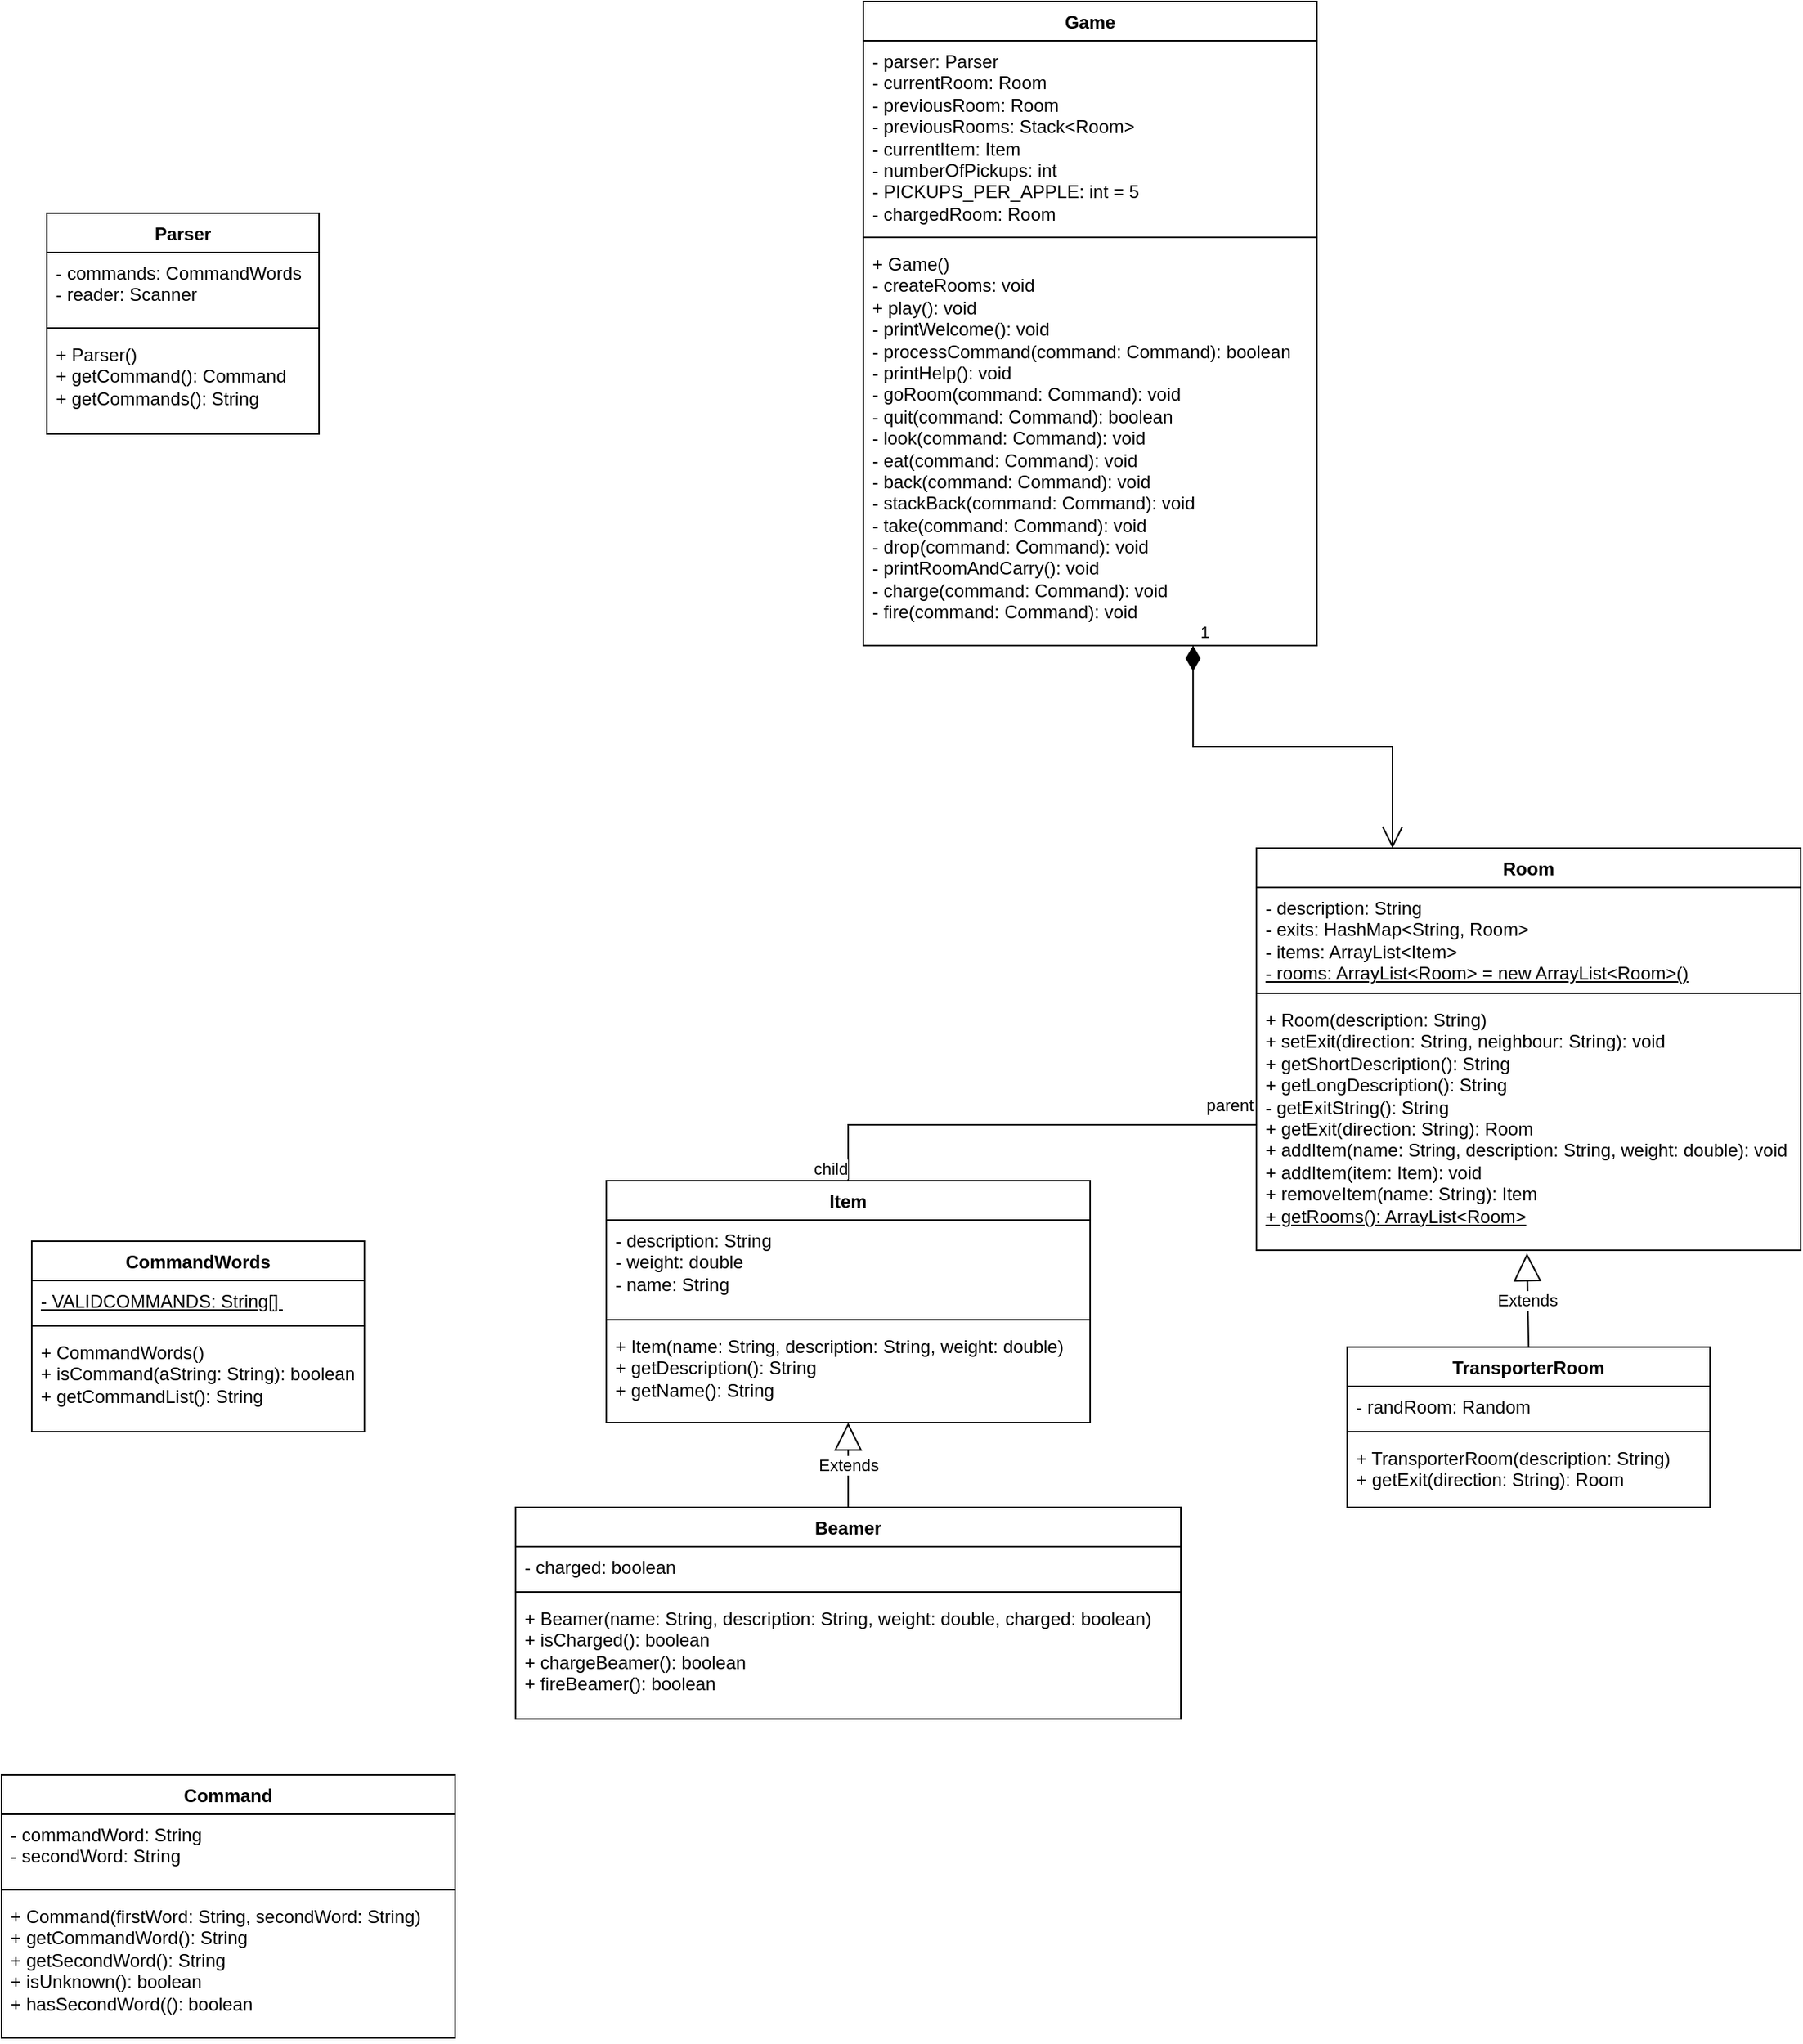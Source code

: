<mxfile version="23.1.1" type="device">
  <diagram id="C5RBs43oDa-KdzZeNtuy" name="Page-1">
    <mxGraphModel dx="1393" dy="800" grid="1" gridSize="10" guides="1" tooltips="1" connect="1" arrows="1" fold="1" page="1" pageScale="1" pageWidth="2336" pageHeight="1654" math="0" shadow="0">
      <root>
        <mxCell id="WIyWlLk6GJQsqaUBKTNV-0" />
        <mxCell id="WIyWlLk6GJQsqaUBKTNV-1" parent="WIyWlLk6GJQsqaUBKTNV-0" />
        <mxCell id="JRfdcALgTeEqsGQP0QS9-0" value="Beamer" style="swimlane;fontStyle=1;align=center;verticalAlign=top;childLayout=stackLayout;horizontal=1;startSize=26;horizontalStack=0;resizeParent=1;resizeParentMax=0;resizeLast=0;collapsible=1;marginBottom=0;whiteSpace=wrap;html=1;" vertex="1" parent="WIyWlLk6GJQsqaUBKTNV-1">
          <mxGeometry x="390" y="1086" width="440" height="140" as="geometry" />
        </mxCell>
        <mxCell id="JRfdcALgTeEqsGQP0QS9-1" value="- charged: boolean" style="text;strokeColor=none;fillColor=none;align=left;verticalAlign=top;spacingLeft=4;spacingRight=4;overflow=hidden;rotatable=0;points=[[0,0.5],[1,0.5]];portConstraint=eastwest;whiteSpace=wrap;html=1;" vertex="1" parent="JRfdcALgTeEqsGQP0QS9-0">
          <mxGeometry y="26" width="440" height="26" as="geometry" />
        </mxCell>
        <mxCell id="JRfdcALgTeEqsGQP0QS9-2" value="" style="line;strokeWidth=1;fillColor=none;align=left;verticalAlign=middle;spacingTop=-1;spacingLeft=3;spacingRight=3;rotatable=0;labelPosition=right;points=[];portConstraint=eastwest;strokeColor=inherit;" vertex="1" parent="JRfdcALgTeEqsGQP0QS9-0">
          <mxGeometry y="52" width="440" height="8" as="geometry" />
        </mxCell>
        <mxCell id="JRfdcALgTeEqsGQP0QS9-3" value="+ Beamer(name: String, description: String, weight: double, charged: boolean)&lt;br&gt;+ isCharged(): boolean&lt;br&gt;+ chargeBeamer(): boolean&lt;br&gt;+ fireBeamer(): boolean" style="text;strokeColor=none;fillColor=none;align=left;verticalAlign=top;spacingLeft=4;spacingRight=4;overflow=hidden;rotatable=0;points=[[0,0.5],[1,0.5]];portConstraint=eastwest;whiteSpace=wrap;html=1;" vertex="1" parent="JRfdcALgTeEqsGQP0QS9-0">
          <mxGeometry y="60" width="440" height="80" as="geometry" />
        </mxCell>
        <mxCell id="JRfdcALgTeEqsGQP0QS9-6" value="Command" style="swimlane;fontStyle=1;align=center;verticalAlign=top;childLayout=stackLayout;horizontal=1;startSize=26;horizontalStack=0;resizeParent=1;resizeParentMax=0;resizeLast=0;collapsible=1;marginBottom=0;whiteSpace=wrap;html=1;" vertex="1" parent="WIyWlLk6GJQsqaUBKTNV-1">
          <mxGeometry x="50" y="1263" width="300" height="174" as="geometry" />
        </mxCell>
        <mxCell id="JRfdcALgTeEqsGQP0QS9-7" value="- commandWord: String&lt;br&gt;- secondWord: String" style="text;strokeColor=none;fillColor=none;align=left;verticalAlign=top;spacingLeft=4;spacingRight=4;overflow=hidden;rotatable=0;points=[[0,0.5],[1,0.5]];portConstraint=eastwest;whiteSpace=wrap;html=1;" vertex="1" parent="JRfdcALgTeEqsGQP0QS9-6">
          <mxGeometry y="26" width="300" height="46" as="geometry" />
        </mxCell>
        <mxCell id="JRfdcALgTeEqsGQP0QS9-8" value="" style="line;strokeWidth=1;fillColor=none;align=left;verticalAlign=middle;spacingTop=-1;spacingLeft=3;spacingRight=3;rotatable=0;labelPosition=right;points=[];portConstraint=eastwest;strokeColor=inherit;" vertex="1" parent="JRfdcALgTeEqsGQP0QS9-6">
          <mxGeometry y="72" width="300" height="8" as="geometry" />
        </mxCell>
        <mxCell id="JRfdcALgTeEqsGQP0QS9-9" value="+ Command(firstWord: String, secondWord: String)&lt;br&gt;+ getCommandWord(): String&lt;br&gt;+ getSecondWord(): String&lt;br&gt;+ isUnknown(): boolean&lt;br&gt;+ hasSecondWord((): boolean" style="text;strokeColor=none;fillColor=none;align=left;verticalAlign=top;spacingLeft=4;spacingRight=4;overflow=hidden;rotatable=0;points=[[0,0.5],[1,0.5]];portConstraint=eastwest;whiteSpace=wrap;html=1;" vertex="1" parent="JRfdcALgTeEqsGQP0QS9-6">
          <mxGeometry y="80" width="300" height="94" as="geometry" />
        </mxCell>
        <mxCell id="JRfdcALgTeEqsGQP0QS9-10" value="CommandWords" style="swimlane;fontStyle=1;align=center;verticalAlign=top;childLayout=stackLayout;horizontal=1;startSize=26;horizontalStack=0;resizeParent=1;resizeParentMax=0;resizeLast=0;collapsible=1;marginBottom=0;whiteSpace=wrap;html=1;" vertex="1" parent="WIyWlLk6GJQsqaUBKTNV-1">
          <mxGeometry x="70" y="910" width="220" height="126" as="geometry" />
        </mxCell>
        <mxCell id="JRfdcALgTeEqsGQP0QS9-11" value="&lt;u&gt;- VALIDCOMMANDS: String[]&amp;nbsp;&lt;/u&gt;" style="text;strokeColor=none;fillColor=none;align=left;verticalAlign=top;spacingLeft=4;spacingRight=4;overflow=hidden;rotatable=0;points=[[0,0.5],[1,0.5]];portConstraint=eastwest;whiteSpace=wrap;html=1;" vertex="1" parent="JRfdcALgTeEqsGQP0QS9-10">
          <mxGeometry y="26" width="220" height="26" as="geometry" />
        </mxCell>
        <mxCell id="JRfdcALgTeEqsGQP0QS9-12" value="" style="line;strokeWidth=1;fillColor=none;align=left;verticalAlign=middle;spacingTop=-1;spacingLeft=3;spacingRight=3;rotatable=0;labelPosition=right;points=[];portConstraint=eastwest;strokeColor=inherit;" vertex="1" parent="JRfdcALgTeEqsGQP0QS9-10">
          <mxGeometry y="52" width="220" height="8" as="geometry" />
        </mxCell>
        <mxCell id="JRfdcALgTeEqsGQP0QS9-13" value="+ CommandWords()&lt;br&gt;+ isCommand(aString: String): boolean&lt;br&gt;+ getCommandList(): String" style="text;strokeColor=none;fillColor=none;align=left;verticalAlign=top;spacingLeft=4;spacingRight=4;overflow=hidden;rotatable=0;points=[[0,0.5],[1,0.5]];portConstraint=eastwest;whiteSpace=wrap;html=1;" vertex="1" parent="JRfdcALgTeEqsGQP0QS9-10">
          <mxGeometry y="60" width="220" height="66" as="geometry" />
        </mxCell>
        <mxCell id="JRfdcALgTeEqsGQP0QS9-14" value="Game" style="swimlane;fontStyle=1;align=center;verticalAlign=top;childLayout=stackLayout;horizontal=1;startSize=26;horizontalStack=0;resizeParent=1;resizeParentMax=0;resizeLast=0;collapsible=1;marginBottom=0;whiteSpace=wrap;html=1;" vertex="1" parent="WIyWlLk6GJQsqaUBKTNV-1">
          <mxGeometry x="620" y="90" width="300" height="426" as="geometry" />
        </mxCell>
        <mxCell id="JRfdcALgTeEqsGQP0QS9-15" value="- parser: Parser&lt;br&gt;- currentRoom: Room&lt;br&gt;- previousRoom: Room&lt;br&gt;- previousRooms: Stack&amp;lt;Room&amp;gt;&lt;br&gt;- currentItem: Item&lt;br&gt;- numberOfPickups: int&lt;br&gt;- PICKUPS_PER_APPLE: int = 5&lt;br&gt;- chargedRoom: Room" style="text;strokeColor=none;fillColor=none;align=left;verticalAlign=top;spacingLeft=4;spacingRight=4;overflow=hidden;rotatable=0;points=[[0,0.5],[1,0.5]];portConstraint=eastwest;whiteSpace=wrap;html=1;" vertex="1" parent="JRfdcALgTeEqsGQP0QS9-14">
          <mxGeometry y="26" width="300" height="126" as="geometry" />
        </mxCell>
        <mxCell id="JRfdcALgTeEqsGQP0QS9-16" value="" style="line;strokeWidth=1;fillColor=none;align=left;verticalAlign=middle;spacingTop=-1;spacingLeft=3;spacingRight=3;rotatable=0;labelPosition=right;points=[];portConstraint=eastwest;strokeColor=inherit;" vertex="1" parent="JRfdcALgTeEqsGQP0QS9-14">
          <mxGeometry y="152" width="300" height="8" as="geometry" />
        </mxCell>
        <mxCell id="JRfdcALgTeEqsGQP0QS9-17" value="+ Game()&lt;br&gt;- createRooms: void&lt;br&gt;+ play(): void&lt;br&gt;- printWelcome(): void&lt;br&gt;- processCommand(command: Command): boolean&lt;br&gt;- printHelp(): void&lt;br&gt;- goRoom(command: Command): void&lt;br&gt;- quit(command: Command): boolean&lt;br&gt;- look(command: Command): void&lt;br&gt;- eat(command: Command): void&lt;br&gt;- back(command: Command): void&lt;br&gt;- stackBack(command: Command): void&lt;br&gt;- take(command: Command): void&lt;br&gt;- drop(command: Command): void&lt;br&gt;- printRoomAndCarry(): void&lt;br&gt;- charge(command: Command): void&lt;br&gt;- fire(command: Command): void" style="text;strokeColor=none;fillColor=none;align=left;verticalAlign=top;spacingLeft=4;spacingRight=4;overflow=hidden;rotatable=0;points=[[0,0.5],[1,0.5]];portConstraint=eastwest;whiteSpace=wrap;html=1;" vertex="1" parent="JRfdcALgTeEqsGQP0QS9-14">
          <mxGeometry y="160" width="300" height="266" as="geometry" />
        </mxCell>
        <mxCell id="JRfdcALgTeEqsGQP0QS9-18" value="Item" style="swimlane;fontStyle=1;align=center;verticalAlign=top;childLayout=stackLayout;horizontal=1;startSize=26;horizontalStack=0;resizeParent=1;resizeParentMax=0;resizeLast=0;collapsible=1;marginBottom=0;whiteSpace=wrap;html=1;" vertex="1" parent="WIyWlLk6GJQsqaUBKTNV-1">
          <mxGeometry x="450" y="870" width="320" height="160" as="geometry" />
        </mxCell>
        <mxCell id="JRfdcALgTeEqsGQP0QS9-19" value="- description: String&lt;br&gt;- weight: double&lt;br&gt;- name: String" style="text;strokeColor=none;fillColor=none;align=left;verticalAlign=top;spacingLeft=4;spacingRight=4;overflow=hidden;rotatable=0;points=[[0,0.5],[1,0.5]];portConstraint=eastwest;whiteSpace=wrap;html=1;" vertex="1" parent="JRfdcALgTeEqsGQP0QS9-18">
          <mxGeometry y="26" width="320" height="62" as="geometry" />
        </mxCell>
        <mxCell id="JRfdcALgTeEqsGQP0QS9-20" value="" style="line;strokeWidth=1;fillColor=none;align=left;verticalAlign=middle;spacingTop=-1;spacingLeft=3;spacingRight=3;rotatable=0;labelPosition=right;points=[];portConstraint=eastwest;strokeColor=inherit;" vertex="1" parent="JRfdcALgTeEqsGQP0QS9-18">
          <mxGeometry y="88" width="320" height="8" as="geometry" />
        </mxCell>
        <mxCell id="JRfdcALgTeEqsGQP0QS9-21" value="+ Item(name: String, description: String, weight: double)&lt;br&gt;+ getDescription(): String&lt;br&gt;+ getName(): String" style="text;strokeColor=none;fillColor=none;align=left;verticalAlign=top;spacingLeft=4;spacingRight=4;overflow=hidden;rotatable=0;points=[[0,0.5],[1,0.5]];portConstraint=eastwest;whiteSpace=wrap;html=1;" vertex="1" parent="JRfdcALgTeEqsGQP0QS9-18">
          <mxGeometry y="96" width="320" height="64" as="geometry" />
        </mxCell>
        <mxCell id="JRfdcALgTeEqsGQP0QS9-22" value="Parser" style="swimlane;fontStyle=1;align=center;verticalAlign=top;childLayout=stackLayout;horizontal=1;startSize=26;horizontalStack=0;resizeParent=1;resizeParentMax=0;resizeLast=0;collapsible=1;marginBottom=0;whiteSpace=wrap;html=1;" vertex="1" parent="WIyWlLk6GJQsqaUBKTNV-1">
          <mxGeometry x="80" y="230" width="180" height="146" as="geometry" />
        </mxCell>
        <mxCell id="JRfdcALgTeEqsGQP0QS9-23" value="- commands: CommandWords&lt;br&gt;- reader: Scanner" style="text;strokeColor=none;fillColor=none;align=left;verticalAlign=top;spacingLeft=4;spacingRight=4;overflow=hidden;rotatable=0;points=[[0,0.5],[1,0.5]];portConstraint=eastwest;whiteSpace=wrap;html=1;" vertex="1" parent="JRfdcALgTeEqsGQP0QS9-22">
          <mxGeometry y="26" width="180" height="46" as="geometry" />
        </mxCell>
        <mxCell id="JRfdcALgTeEqsGQP0QS9-24" value="" style="line;strokeWidth=1;fillColor=none;align=left;verticalAlign=middle;spacingTop=-1;spacingLeft=3;spacingRight=3;rotatable=0;labelPosition=right;points=[];portConstraint=eastwest;strokeColor=inherit;" vertex="1" parent="JRfdcALgTeEqsGQP0QS9-22">
          <mxGeometry y="72" width="180" height="8" as="geometry" />
        </mxCell>
        <mxCell id="JRfdcALgTeEqsGQP0QS9-25" value="+ Parser()&lt;br&gt;+ getCommand(): Command&lt;br&gt;+ getCommands(): String" style="text;strokeColor=none;fillColor=none;align=left;verticalAlign=top;spacingLeft=4;spacingRight=4;overflow=hidden;rotatable=0;points=[[0,0.5],[1,0.5]];portConstraint=eastwest;whiteSpace=wrap;html=1;" vertex="1" parent="JRfdcALgTeEqsGQP0QS9-22">
          <mxGeometry y="80" width="180" height="66" as="geometry" />
        </mxCell>
        <mxCell id="JRfdcALgTeEqsGQP0QS9-26" value="Room" style="swimlane;fontStyle=1;align=center;verticalAlign=top;childLayout=stackLayout;horizontal=1;startSize=26;horizontalStack=0;resizeParent=1;resizeParentMax=0;resizeLast=0;collapsible=1;marginBottom=0;whiteSpace=wrap;html=1;" vertex="1" parent="WIyWlLk6GJQsqaUBKTNV-1">
          <mxGeometry x="880" y="650" width="360" height="266" as="geometry" />
        </mxCell>
        <mxCell id="JRfdcALgTeEqsGQP0QS9-27" value="- description: String&lt;br&gt;- exits: HashMap&amp;lt;String, Room&amp;gt;&lt;br&gt;- items: ArrayList&amp;lt;Item&amp;gt;&lt;br&gt;&lt;u&gt;- rooms: ArrayList&amp;lt;Room&amp;gt; = new ArrayList&amp;lt;Room&amp;gt;()&lt;/u&gt;" style="text;strokeColor=none;fillColor=none;align=left;verticalAlign=top;spacingLeft=4;spacingRight=4;overflow=hidden;rotatable=0;points=[[0,0.5],[1,0.5]];portConstraint=eastwest;whiteSpace=wrap;html=1;" vertex="1" parent="JRfdcALgTeEqsGQP0QS9-26">
          <mxGeometry y="26" width="360" height="66" as="geometry" />
        </mxCell>
        <mxCell id="JRfdcALgTeEqsGQP0QS9-28" value="" style="line;strokeWidth=1;fillColor=none;align=left;verticalAlign=middle;spacingTop=-1;spacingLeft=3;spacingRight=3;rotatable=0;labelPosition=right;points=[];portConstraint=eastwest;strokeColor=inherit;" vertex="1" parent="JRfdcALgTeEqsGQP0QS9-26">
          <mxGeometry y="92" width="360" height="8" as="geometry" />
        </mxCell>
        <mxCell id="JRfdcALgTeEqsGQP0QS9-29" value="+ Room(description: String)&lt;br&gt;+ setExit(direction: String, neighbour: String): void&lt;br&gt;+ getShortDescription(): String&lt;br&gt;+&amp;nbsp;getLongDescription(): String&lt;br&gt;- getExitString(): String&lt;br&gt;+ getExit(direction: String): Room&lt;br&gt;+ addItem(name: String, description: String, weight: double): void&lt;br&gt;+ addItem(item: Item): void&lt;br&gt;+ removeItem(name: String): Item&lt;br&gt;&lt;u&gt;+ getRooms(): ArrayList&amp;lt;Room&amp;gt;&lt;/u&gt;" style="text;strokeColor=none;fillColor=none;align=left;verticalAlign=top;spacingLeft=4;spacingRight=4;overflow=hidden;rotatable=0;points=[[0,0.5],[1,0.5]];portConstraint=eastwest;whiteSpace=wrap;html=1;" vertex="1" parent="JRfdcALgTeEqsGQP0QS9-26">
          <mxGeometry y="100" width="360" height="166" as="geometry" />
        </mxCell>
        <mxCell id="JRfdcALgTeEqsGQP0QS9-30" value="TransporterRoom" style="swimlane;fontStyle=1;align=center;verticalAlign=top;childLayout=stackLayout;horizontal=1;startSize=26;horizontalStack=0;resizeParent=1;resizeParentMax=0;resizeLast=0;collapsible=1;marginBottom=0;whiteSpace=wrap;html=1;" vertex="1" parent="WIyWlLk6GJQsqaUBKTNV-1">
          <mxGeometry x="940" y="980" width="240" height="106" as="geometry" />
        </mxCell>
        <mxCell id="JRfdcALgTeEqsGQP0QS9-31" value="- randRoom: Random" style="text;strokeColor=none;fillColor=none;align=left;verticalAlign=top;spacingLeft=4;spacingRight=4;overflow=hidden;rotatable=0;points=[[0,0.5],[1,0.5]];portConstraint=eastwest;whiteSpace=wrap;html=1;" vertex="1" parent="JRfdcALgTeEqsGQP0QS9-30">
          <mxGeometry y="26" width="240" height="26" as="geometry" />
        </mxCell>
        <mxCell id="JRfdcALgTeEqsGQP0QS9-32" value="" style="line;strokeWidth=1;fillColor=none;align=left;verticalAlign=middle;spacingTop=-1;spacingLeft=3;spacingRight=3;rotatable=0;labelPosition=right;points=[];portConstraint=eastwest;strokeColor=inherit;" vertex="1" parent="JRfdcALgTeEqsGQP0QS9-30">
          <mxGeometry y="52" width="240" height="8" as="geometry" />
        </mxCell>
        <mxCell id="JRfdcALgTeEqsGQP0QS9-33" value="+ TransporterRoom(description: String)&lt;br&gt;+ getExit(direction: String): Room" style="text;strokeColor=none;fillColor=none;align=left;verticalAlign=top;spacingLeft=4;spacingRight=4;overflow=hidden;rotatable=0;points=[[0,0.5],[1,0.5]];portConstraint=eastwest;whiteSpace=wrap;html=1;" vertex="1" parent="JRfdcALgTeEqsGQP0QS9-30">
          <mxGeometry y="60" width="240" height="46" as="geometry" />
        </mxCell>
        <mxCell id="JRfdcALgTeEqsGQP0QS9-37" value="Extends" style="endArrow=block;endSize=16;endFill=0;html=1;rounded=0;exitX=0.5;exitY=0;exitDx=0;exitDy=0;entryX=0.497;entryY=1.012;entryDx=0;entryDy=0;entryPerimeter=0;" edge="1" parent="WIyWlLk6GJQsqaUBKTNV-1" source="JRfdcALgTeEqsGQP0QS9-30" target="JRfdcALgTeEqsGQP0QS9-29">
          <mxGeometry width="160" relative="1" as="geometry">
            <mxPoint x="950" y="640" as="sourcePoint" />
            <mxPoint x="1110" y="640" as="targetPoint" />
          </mxGeometry>
        </mxCell>
        <mxCell id="JRfdcALgTeEqsGQP0QS9-38" value="Extends" style="endArrow=block;endSize=16;endFill=0;html=1;rounded=0;exitX=0.5;exitY=0;exitDx=0;exitDy=0;" edge="1" parent="WIyWlLk6GJQsqaUBKTNV-1" source="JRfdcALgTeEqsGQP0QS9-0" target="JRfdcALgTeEqsGQP0QS9-21">
          <mxGeometry width="160" relative="1" as="geometry">
            <mxPoint x="632.92" y="920" as="sourcePoint" />
            <mxPoint x="660" y="810" as="targetPoint" />
          </mxGeometry>
        </mxCell>
        <mxCell id="JRfdcALgTeEqsGQP0QS9-45" value="1" style="endArrow=open;endSize=12;startArrow=diamondThin;startSize=14;startFill=1;edgeStyle=orthogonalEdgeStyle;align=left;verticalAlign=bottom;rounded=0;entryX=0.25;entryY=0;entryDx=0;entryDy=0;exitX=0.727;exitY=1;exitDx=0;exitDy=0;exitPerimeter=0;strokeColor=default;html=1;" edge="1" parent="WIyWlLk6GJQsqaUBKTNV-1" source="JRfdcALgTeEqsGQP0QS9-17" target="JRfdcALgTeEqsGQP0QS9-26">
          <mxGeometry x="-1" y="3" relative="1" as="geometry">
            <mxPoint x="830" y="610" as="sourcePoint" />
            <mxPoint x="919.5" y="590" as="targetPoint" />
          </mxGeometry>
        </mxCell>
        <mxCell id="JRfdcALgTeEqsGQP0QS9-46" value="" style="endArrow=none;html=1;edgeStyle=orthogonalEdgeStyle;rounded=0;entryX=0.5;entryY=0;entryDx=0;entryDy=0;" edge="1" parent="WIyWlLk6GJQsqaUBKTNV-1" source="JRfdcALgTeEqsGQP0QS9-29" target="JRfdcALgTeEqsGQP0QS9-18">
          <mxGeometry relative="1" as="geometry">
            <mxPoint x="540" y="810" as="sourcePoint" />
            <mxPoint x="610" y="860" as="targetPoint" />
          </mxGeometry>
        </mxCell>
        <mxCell id="JRfdcALgTeEqsGQP0QS9-47" value="parent" style="edgeLabel;resizable=0;html=1;align=left;verticalAlign=bottom;" connectable="0" vertex="1" parent="JRfdcALgTeEqsGQP0QS9-46">
          <mxGeometry x="-1" relative="1" as="geometry">
            <mxPoint x="-35" y="-5" as="offset" />
          </mxGeometry>
        </mxCell>
        <mxCell id="JRfdcALgTeEqsGQP0QS9-48" value="child" style="edgeLabel;resizable=0;html=1;align=right;verticalAlign=bottom;" connectable="0" vertex="1" parent="JRfdcALgTeEqsGQP0QS9-46">
          <mxGeometry x="1" relative="1" as="geometry" />
        </mxCell>
      </root>
    </mxGraphModel>
  </diagram>
</mxfile>
